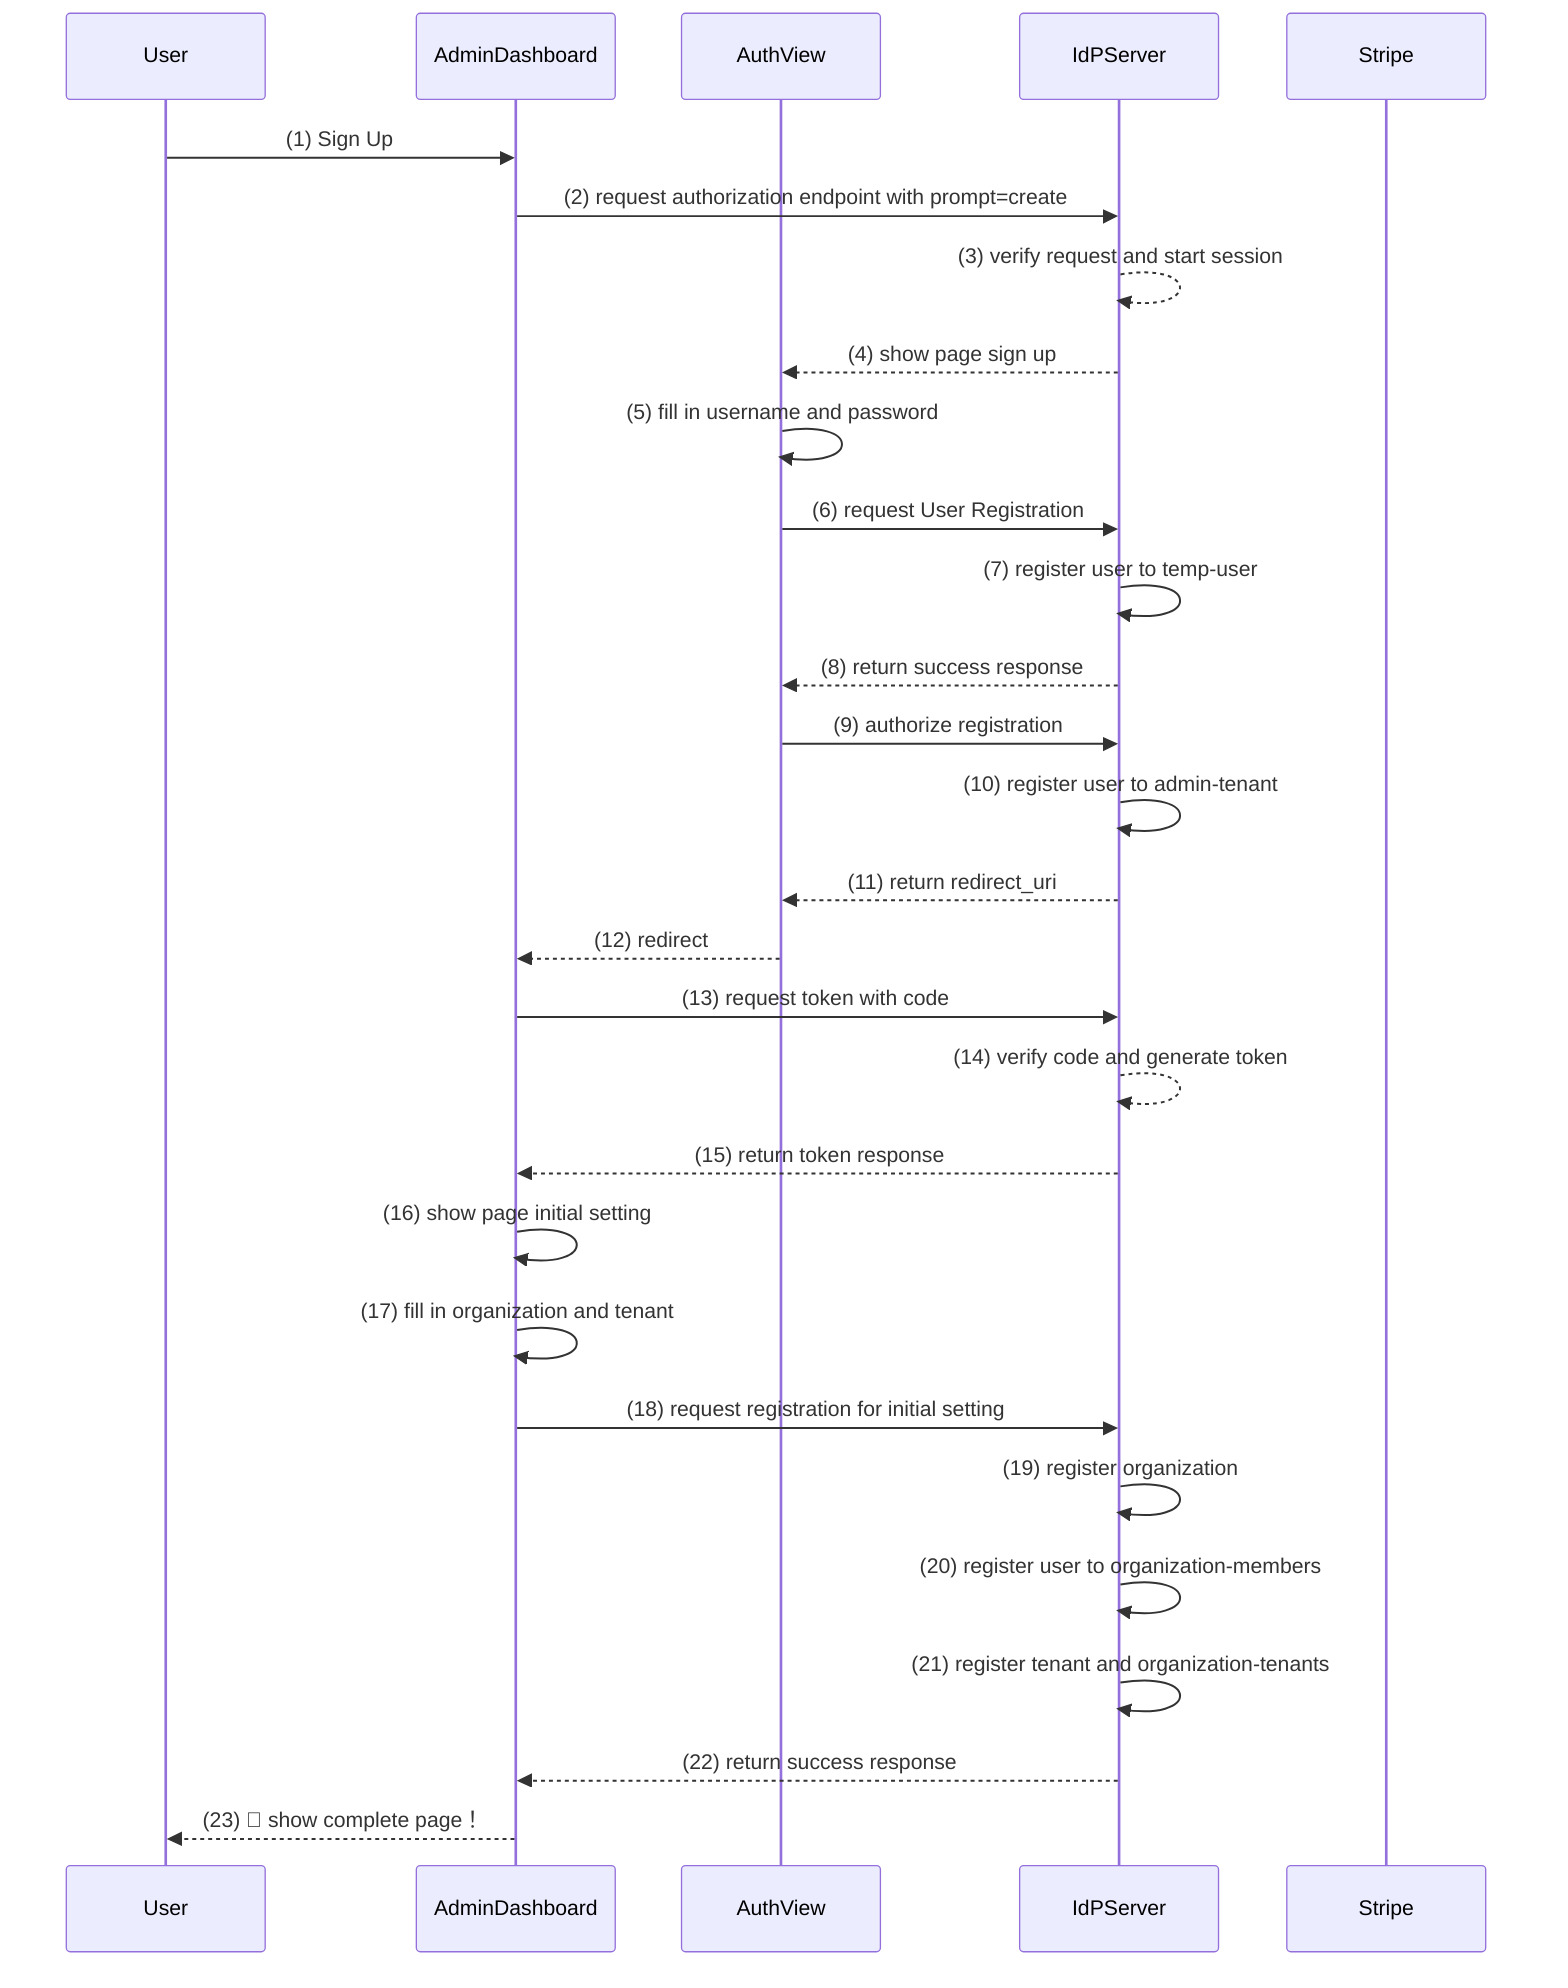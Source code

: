 sequenceDiagram
    participant User
    participant AdminDashboard
    participant AuthView
    participant IdPServer
    participant Stripe

    User ->> AdminDashboard: (1) Sign Up
    AdminDashboard ->> IdPServer: (2) request authorization endpoint with prompt=create

    IdPServer -->> IdPServer: (3) verify request and start session
    IdPServer -->> AuthView: (4) show page sign up
    AuthView ->> AuthView: (5) fill in username and password
    AuthView ->> IdPServer: (6) request User Registration
    IdPServer ->> IdPServer: (7) register user to temp-user
    IdPServer -->> AuthView: (8) return success response
    AuthView ->> IdPServer: (9) authorize registration
    IdPServer ->> IdPServer: (10) register user to admin-tenant
    IdPServer -->> AuthView: (11) return redirect_uri
    AuthView -->> AdminDashboard: (12) redirect

    AdminDashboard ->> IdPServer: (13) request token with code
    IdPServer -->> IdPServer: (14) verify code and generate token
    IdPServer -->> AdminDashboard: (15) return token response

    AdminDashboard ->> AdminDashboard: (16) show page initial setting
    AdminDashboard ->> AdminDashboard: (17) fill in organization and tenant
    AdminDashboard ->> IdPServer: (18) request registration for initial setting
    IdPServer ->> IdPServer: (19) register organization
    IdPServer ->> IdPServer: (20) register user to organization-members
    IdPServer ->> IdPServer: (21) register tenant and organization-tenants
    IdPServer -->> AdminDashboard: (22) return success response

    AdminDashboard -->> User: (23) 🎉 show complete page！